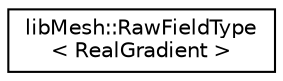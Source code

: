 digraph "Graphical Class Hierarchy"
{
  edge [fontname="Helvetica",fontsize="10",labelfontname="Helvetica",labelfontsize="10"];
  node [fontname="Helvetica",fontsize="10",shape=record];
  rankdir="LR";
  Node1 [label="libMesh::RawFieldType\l\< RealGradient \>",height=0.2,width=0.4,color="black", fillcolor="white", style="filled",URL="$structlibMesh_1_1RawFieldType_3_01RealGradient_01_4.html"];
}
